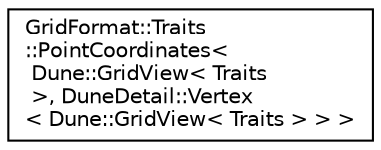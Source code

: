 digraph "Graphical Class Hierarchy"
{
 // LATEX_PDF_SIZE
  edge [fontname="Helvetica",fontsize="10",labelfontname="Helvetica",labelfontsize="10"];
  node [fontname="Helvetica",fontsize="10",shape=record];
  rankdir="LR";
  Node0 [label="GridFormat::Traits\l::PointCoordinates\<\l Dune::GridView\< Traits\l \>, DuneDetail::Vertex\l\< Dune::GridView\< Traits \> \> \>",height=0.2,width=0.4,color="black", fillcolor="white", style="filled",URL="$structGridFormat_1_1Traits_1_1PointCoordinates_3_01Dune_1_1GridView_3_01Traits_01_4_00_01DuneDet012d58d4f11c56c966ef55cdf869f3ff.html",tooltip=" "];
}
